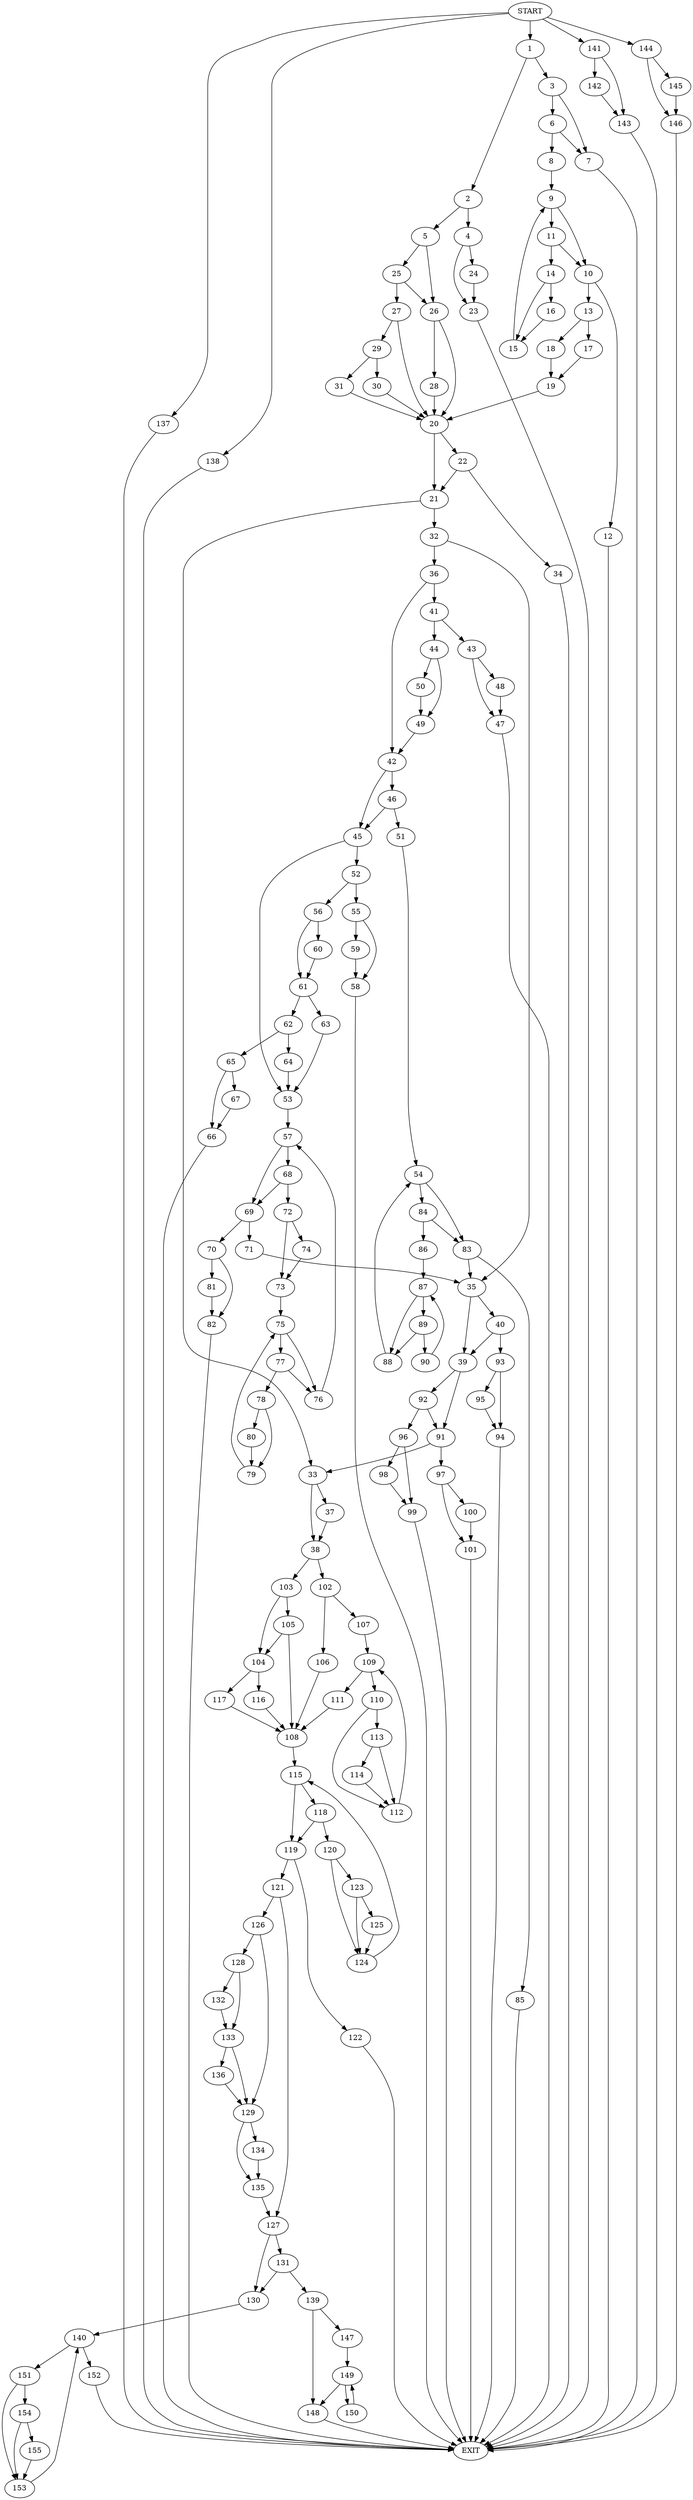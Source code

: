 digraph {
0 [label="START"]
156 [label="EXIT"]
0 -> 1
1 -> 2
1 -> 3
2 -> 4
2 -> 5
3 -> 6
3 -> 7
7 -> 156
6 -> 7
6 -> 8
8 -> 9
9 -> 10
9 -> 11
10 -> 12
10 -> 13
11 -> 10
11 -> 14
14 -> 15
14 -> 16
16 -> 15
15 -> 9
12 -> 156
13 -> 17
13 -> 18
17 -> 19
18 -> 19
19 -> 20
20 -> 21
20 -> 22
4 -> 23
4 -> 24
5 -> 25
5 -> 26
23 -> 156
24 -> 23
25 -> 26
25 -> 27
26 -> 20
26 -> 28
27 -> 29
27 -> 20
28 -> 20
29 -> 30
29 -> 31
30 -> 20
31 -> 20
21 -> 32
21 -> 33
22 -> 21
22 -> 34
34 -> 156
32 -> 35
32 -> 36
33 -> 37
33 -> 38
35 -> 39
35 -> 40
36 -> 41
36 -> 42
41 -> 43
41 -> 44
42 -> 45
42 -> 46
43 -> 47
43 -> 48
44 -> 49
44 -> 50
47 -> 156
48 -> 47
50 -> 49
49 -> 42
46 -> 51
46 -> 45
45 -> 52
45 -> 53
51 -> 54
52 -> 55
52 -> 56
53 -> 57
55 -> 58
55 -> 59
56 -> 60
56 -> 61
59 -> 58
58 -> 156
60 -> 61
61 -> 62
61 -> 63
63 -> 53
62 -> 64
62 -> 65
65 -> 66
65 -> 67
64 -> 53
66 -> 156
67 -> 66
57 -> 68
57 -> 69
69 -> 70
69 -> 71
68 -> 72
68 -> 69
72 -> 73
72 -> 74
74 -> 73
73 -> 75
75 -> 76
75 -> 77
77 -> 76
77 -> 78
76 -> 57
78 -> 79
78 -> 80
79 -> 75
80 -> 79
71 -> 35
70 -> 81
70 -> 82
82 -> 156
81 -> 82
54 -> 83
54 -> 84
83 -> 35
83 -> 85
84 -> 86
84 -> 83
86 -> 87
87 -> 88
87 -> 89
89 -> 88
89 -> 90
88 -> 54
90 -> 87
85 -> 156
39 -> 91
39 -> 92
40 -> 93
40 -> 39
93 -> 94
93 -> 95
94 -> 156
95 -> 94
92 -> 91
92 -> 96
91 -> 97
91 -> 33
96 -> 98
96 -> 99
98 -> 99
99 -> 156
97 -> 100
97 -> 101
100 -> 101
101 -> 156
37 -> 38
38 -> 102
38 -> 103
103 -> 104
103 -> 105
102 -> 106
102 -> 107
106 -> 108
107 -> 109
109 -> 110
109 -> 111
110 -> 112
110 -> 113
111 -> 108
113 -> 112
113 -> 114
112 -> 109
114 -> 112
108 -> 115
104 -> 116
104 -> 117
105 -> 104
105 -> 108
116 -> 108
117 -> 108
115 -> 118
115 -> 119
118 -> 120
118 -> 119
119 -> 121
119 -> 122
120 -> 123
120 -> 124
123 -> 125
123 -> 124
124 -> 115
125 -> 124
122 -> 156
121 -> 126
121 -> 127
126 -> 128
126 -> 129
127 -> 130
127 -> 131
128 -> 132
128 -> 133
129 -> 134
129 -> 135
133 -> 136
133 -> 129
132 -> 133
136 -> 129
134 -> 135
135 -> 127
0 -> 137
137 -> 156
0 -> 138
138 -> 156
131 -> 130
131 -> 139
130 -> 140
0 -> 141
141 -> 142
141 -> 143
143 -> 156
142 -> 143
0 -> 144
144 -> 145
144 -> 146
146 -> 156
145 -> 146
139 -> 147
139 -> 148
148 -> 156
147 -> 149
149 -> 150
149 -> 148
150 -> 149
140 -> 151
140 -> 152
151 -> 153
151 -> 154
152 -> 156
154 -> 155
154 -> 153
153 -> 140
155 -> 153
}
